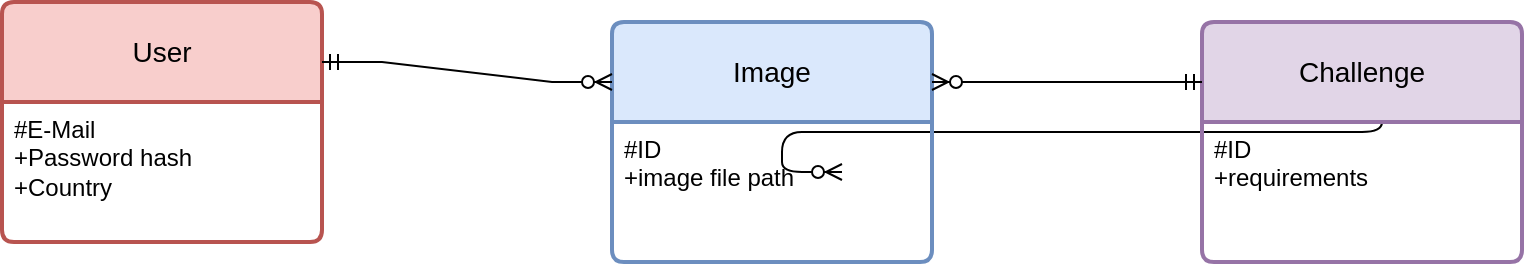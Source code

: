 <mxfile version="24.0.0" type="github">
  <diagram id="R2lEEEUBdFMjLlhIrx00" name="Page-1">
    <mxGraphModel dx="926" dy="275" grid="1" gridSize="10" guides="1" tooltips="1" connect="1" arrows="1" fold="1" page="1" pageScale="1" pageWidth="850" pageHeight="1100" math="0" shadow="0" extFonts="Permanent Marker^https://fonts.googleapis.com/css?family=Permanent+Marker">
      <root>
        <mxCell id="0" />
        <mxCell id="1" parent="0" />
        <mxCell id="C-vyLk0tnHw3VtMMgP7b-12" value="" style="edgeStyle=entityRelationEdgeStyle;endArrow=ERzeroToMany;startArrow=ERone;endFill=1;startFill=0;" parent="1" target="C-vyLk0tnHw3VtMMgP7b-17" edge="1">
          <mxGeometry width="100" height="100" relative="1" as="geometry">
            <mxPoint x="700" y="165" as="sourcePoint" />
            <mxPoint x="460" y="205" as="targetPoint" />
          </mxGeometry>
        </mxCell>
        <mxCell id="gTm8VwdrC4cI7ksgc88z-1" value="User" style="swimlane;childLayout=stackLayout;horizontal=1;startSize=50;horizontalStack=0;rounded=1;fontSize=14;fontStyle=0;strokeWidth=2;resizeParent=0;resizeLast=1;shadow=0;dashed=0;align=center;arcSize=4;whiteSpace=wrap;html=1;fillColor=#f8cecc;strokeColor=#b85450;" vertex="1" parent="1">
          <mxGeometry x="40" y="120" width="160" height="120" as="geometry" />
        </mxCell>
        <mxCell id="gTm8VwdrC4cI7ksgc88z-2" value="&lt;div&gt;#E-Mail&lt;/div&gt;&lt;div&gt;+Password hash&lt;br&gt;&lt;/div&gt;&lt;div&gt;+Country &lt;br&gt;&lt;/div&gt;" style="align=left;strokeColor=none;fillColor=none;spacingLeft=4;fontSize=12;verticalAlign=top;resizable=0;rotatable=0;part=1;html=1;" vertex="1" parent="gTm8VwdrC4cI7ksgc88z-1">
          <mxGeometry y="50" width="160" height="70" as="geometry" />
        </mxCell>
        <mxCell id="gTm8VwdrC4cI7ksgc88z-3" value="Image" style="swimlane;childLayout=stackLayout;horizontal=1;startSize=50;horizontalStack=0;rounded=1;fontSize=14;fontStyle=0;strokeWidth=2;resizeParent=0;resizeLast=1;shadow=0;dashed=0;align=center;arcSize=4;whiteSpace=wrap;html=1;fillColor=#dae8fc;strokeColor=#6c8ebf;" vertex="1" parent="1">
          <mxGeometry x="345" y="130" width="160" height="120" as="geometry" />
        </mxCell>
        <mxCell id="gTm8VwdrC4cI7ksgc88z-4" value="&lt;div&gt;#ID&lt;/div&gt;&lt;div&gt;+image file path&lt;/div&gt;&lt;div&gt;&lt;br&gt;&lt;/div&gt;" style="align=left;strokeColor=none;fillColor=none;spacingLeft=4;fontSize=12;verticalAlign=top;resizable=0;rotatable=0;part=1;html=1;" vertex="1" parent="gTm8VwdrC4cI7ksgc88z-3">
          <mxGeometry y="50" width="160" height="70" as="geometry" />
        </mxCell>
        <mxCell id="gTm8VwdrC4cI7ksgc88z-5" value="" style="edgeStyle=entityRelationEdgeStyle;fontSize=12;html=1;endArrow=ERzeroToMany;startArrow=ERmandOne;rounded=0;entryX=0;entryY=0.25;entryDx=0;entryDy=0;exitX=1;exitY=0.25;exitDx=0;exitDy=0;" edge="1" parent="1" source="gTm8VwdrC4cI7ksgc88z-1" target="gTm8VwdrC4cI7ksgc88z-3">
          <mxGeometry width="100" height="100" relative="1" as="geometry">
            <mxPoint x="230" y="240" as="sourcePoint" />
            <mxPoint x="330" y="140" as="targetPoint" />
          </mxGeometry>
        </mxCell>
        <mxCell id="gTm8VwdrC4cI7ksgc88z-6" value="Challenge" style="swimlane;childLayout=stackLayout;horizontal=1;startSize=50;horizontalStack=0;rounded=1;fontSize=14;fontStyle=0;strokeWidth=2;resizeParent=0;resizeLast=1;shadow=0;dashed=0;align=center;arcSize=4;whiteSpace=wrap;html=1;fillColor=#e1d5e7;strokeColor=#9673a6;" vertex="1" parent="1">
          <mxGeometry x="640" y="130" width="160" height="120" as="geometry" />
        </mxCell>
        <mxCell id="gTm8VwdrC4cI7ksgc88z-7" value="&lt;div&gt;#ID&lt;/div&gt;&lt;div&gt;+requirements&lt;/div&gt;" style="align=left;strokeColor=none;fillColor=none;spacingLeft=4;fontSize=12;verticalAlign=top;resizable=0;rotatable=0;part=1;html=1;" vertex="1" parent="gTm8VwdrC4cI7ksgc88z-6">
          <mxGeometry y="50" width="160" height="70" as="geometry" />
        </mxCell>
        <mxCell id="gTm8VwdrC4cI7ksgc88z-8" value="" style="edgeStyle=entityRelationEdgeStyle;fontSize=12;html=1;endArrow=ERzeroToMany;startArrow=ERmandOne;rounded=0;entryX=1;entryY=0.25;entryDx=0;entryDy=0;exitX=0;exitY=0.25;exitDx=0;exitDy=0;" edge="1" parent="1" source="gTm8VwdrC4cI7ksgc88z-6" target="gTm8VwdrC4cI7ksgc88z-3">
          <mxGeometry width="100" height="100" relative="1" as="geometry">
            <mxPoint x="630" y="310" as="sourcePoint" />
            <mxPoint x="540" y="120" as="targetPoint" />
            <Array as="points">
              <mxPoint x="470" y="260" />
              <mxPoint x="440" y="280" />
              <mxPoint x="530" y="240" />
              <mxPoint x="520" y="210" />
              <mxPoint x="490" y="250" />
              <mxPoint x="480" y="250" />
              <mxPoint x="480" y="270" />
              <mxPoint x="490" y="250" />
              <mxPoint x="500" y="250" />
            </Array>
          </mxGeometry>
        </mxCell>
      </root>
    </mxGraphModel>
  </diagram>
</mxfile>
